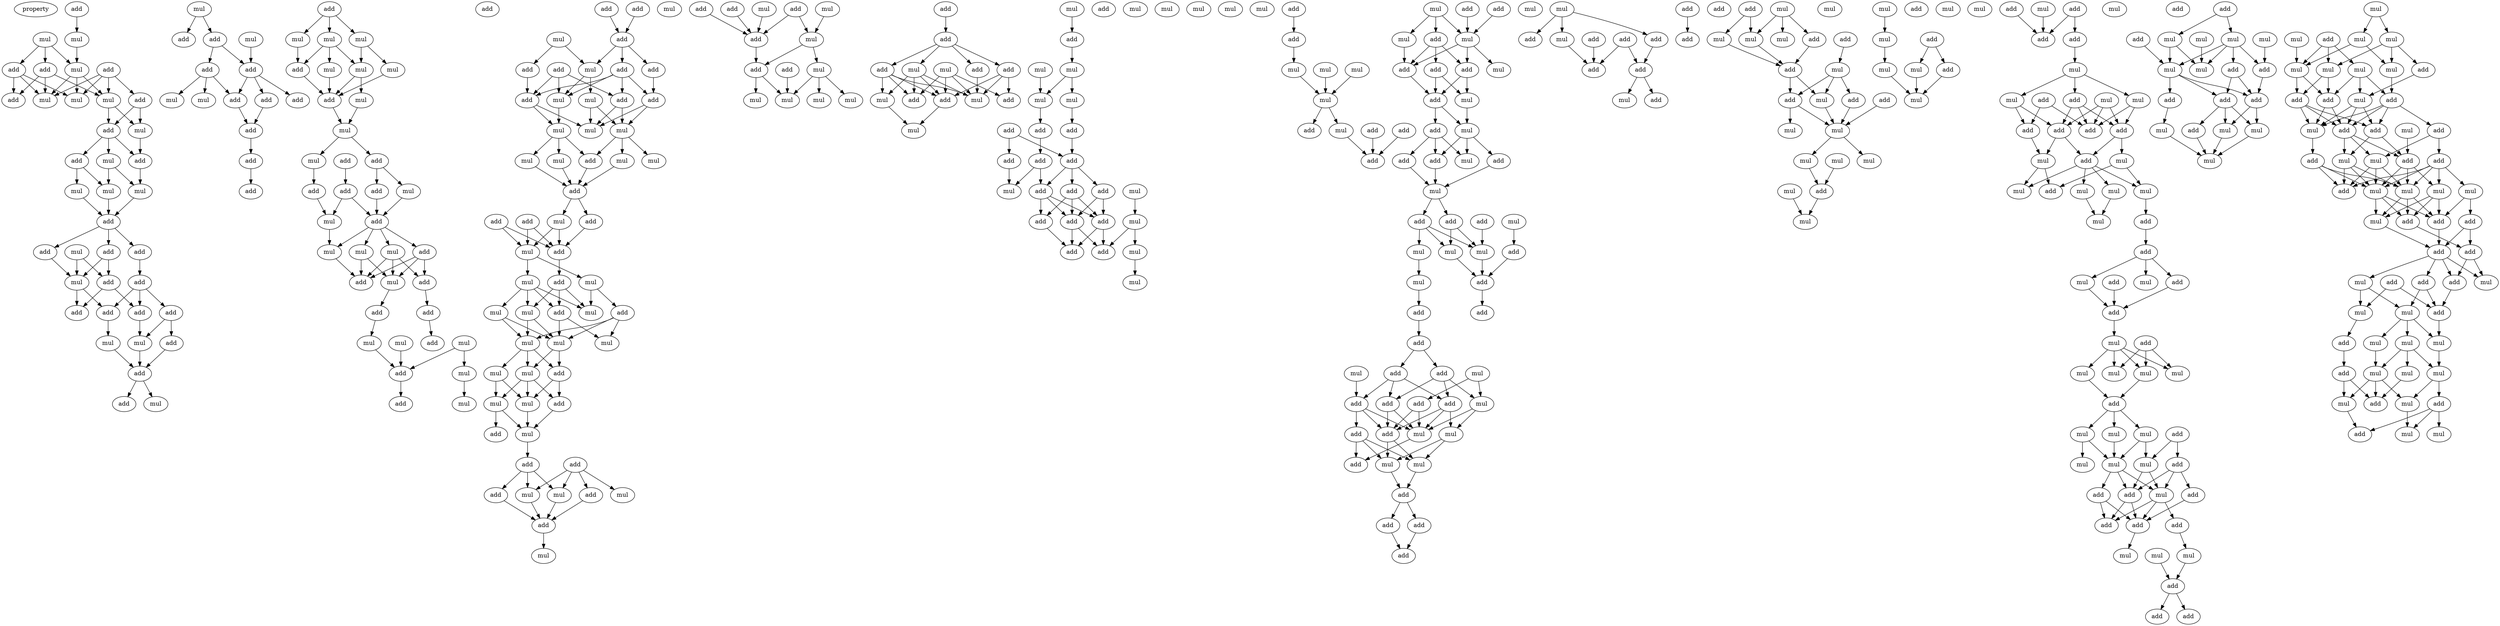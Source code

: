 digraph {
    node [fontcolor=black]
    property [mul=2,lf=1.2]
    0 [ label = add ];
    1 [ label = mul ];
    2 [ label = mul ];
    3 [ label = add ];
    4 [ label = add ];
    5 [ label = mul ];
    6 [ label = add ];
    7 [ label = mul ];
    8 [ label = add ];
    9 [ label = mul ];
    10 [ label = add ];
    11 [ label = mul ];
    12 [ label = add ];
    13 [ label = mul ];
    14 [ label = add ];
    15 [ label = mul ];
    16 [ label = add ];
    17 [ label = mul ];
    18 [ label = mul ];
    19 [ label = mul ];
    20 [ label = add ];
    21 [ label = add ];
    22 [ label = add ];
    23 [ label = add ];
    24 [ label = mul ];
    25 [ label = mul ];
    26 [ label = add ];
    27 [ label = add ];
    28 [ label = add ];
    29 [ label = add ];
    30 [ label = add ];
    31 [ label = add ];
    32 [ label = mul ];
    33 [ label = mul ];
    34 [ label = add ];
    35 [ label = add ];
    36 [ label = add ];
    37 [ label = mul ];
    38 [ label = mul ];
    39 [ label = add ];
    40 [ label = mul ];
    41 [ label = add ];
    42 [ label = add ];
    43 [ label = add ];
    44 [ label = add ];
    45 [ label = mul ];
    46 [ label = mul ];
    47 [ label = add ];
    48 [ label = add ];
    49 [ label = add ];
    50 [ label = add ];
    51 [ label = add ];
    52 [ label = mul ];
    53 [ label = mul ];
    54 [ label = add ];
    55 [ label = mul ];
    56 [ label = mul ];
    57 [ label = add ];
    58 [ label = mul ];
    59 [ label = mul ];
    60 [ label = add ];
    61 [ label = mul ];
    62 [ label = mul ];
    63 [ label = mul ];
    64 [ label = add ];
    65 [ label = add ];
    66 [ label = add ];
    67 [ label = mul ];
    68 [ label = add ];
    69 [ label = add ];
    70 [ label = add ];
    71 [ label = mul ];
    72 [ label = add ];
    73 [ label = add ];
    74 [ label = mul ];
    75 [ label = mul ];
    76 [ label = mul ];
    77 [ label = add ];
    78 [ label = mul ];
    79 [ label = add ];
    80 [ label = add ];
    81 [ label = add ];
    82 [ label = add ];
    83 [ label = mul ];
    84 [ label = mul ];
    85 [ label = mul ];
    86 [ label = mul ];
    87 [ label = add ];
    88 [ label = mul ];
    89 [ label = add ];
    90 [ label = add ];
    91 [ label = add ];
    92 [ label = add ];
    93 [ label = mul ];
    94 [ label = mul ];
    95 [ label = add ];
    96 [ label = add ];
    97 [ label = add ];
    98 [ label = add ];
    99 [ label = add ];
    100 [ label = add ];
    101 [ label = mul ];
    102 [ label = mul ];
    103 [ label = add ];
    104 [ label = mul ];
    105 [ label = mul ];
    106 [ label = mul ];
    107 [ label = mul ];
    108 [ label = mul ];
    109 [ label = add ];
    110 [ label = mul ];
    111 [ label = mul ];
    112 [ label = add ];
    113 [ label = add ];
    114 [ label = mul ];
    115 [ label = add ];
    116 [ label = add ];
    117 [ label = add ];
    118 [ label = mul ];
    119 [ label = mul ];
    120 [ label = add ];
    121 [ label = mul ];
    122 [ label = add ];
    123 [ label = mul ];
    124 [ label = add ];
    125 [ label = mul ];
    126 [ label = mul ];
    127 [ label = mul ];
    128 [ label = mul ];
    129 [ label = mul ];
    130 [ label = mul ];
    131 [ label = add ];
    132 [ label = mul ];
    133 [ label = add ];
    134 [ label = mul ];
    135 [ label = mul ];
    136 [ label = mul ];
    137 [ label = add ];
    138 [ label = add ];
    139 [ label = add ];
    140 [ label = mul ];
    141 [ label = mul ];
    142 [ label = add ];
    143 [ label = mul ];
    144 [ label = add ];
    145 [ label = add ];
    146 [ label = mul ];
    147 [ label = mul ];
    148 [ label = add ];
    149 [ label = mul ];
    150 [ label = add ];
    151 [ label = add ];
    152 [ label = mul ];
    153 [ label = add ];
    154 [ label = mul ];
    155 [ label = mul ];
    156 [ label = add ];
    157 [ label = add ];
    158 [ label = mul ];
    159 [ label = mul ];
    160 [ label = add ];
    161 [ label = mul ];
    162 [ label = mul ];
    163 [ label = add ];
    164 [ label = mul ];
    165 [ label = add ];
    166 [ label = add ];
    167 [ label = mul ];
    168 [ label = add ];
    169 [ label = mul ];
    170 [ label = add ];
    171 [ label = add ];
    172 [ label = add ];
    173 [ label = mul ];
    174 [ label = mul ];
    175 [ label = mul ];
    176 [ label = add ];
    177 [ label = add ];
    178 [ label = mul ];
    179 [ label = mul ];
    180 [ label = mul ];
    181 [ label = mul ];
    182 [ label = mul ];
    183 [ label = mul ];
    184 [ label = add ];
    185 [ label = add ];
    186 [ label = add ];
    187 [ label = add ];
    188 [ label = add ];
    189 [ label = add ];
    190 [ label = add ];
    191 [ label = add ];
    192 [ label = mul ];
    193 [ label = mul ];
    194 [ label = add ];
    195 [ label = add ];
    196 [ label = add ];
    197 [ label = add ];
    198 [ label = mul ];
    199 [ label = add ];
    200 [ label = mul ];
    201 [ label = mul ];
    202 [ label = mul ];
    203 [ label = add ];
    204 [ label = mul ];
    205 [ label = mul ];
    206 [ label = add ];
    207 [ label = add ];
    208 [ label = mul ];
    209 [ label = mul ];
    210 [ label = mul ];
    211 [ label = mul ];
    212 [ label = add ];
    213 [ label = mul ];
    214 [ label = add ];
    215 [ label = add ];
    216 [ label = add ];
    217 [ label = add ];
    218 [ label = add ];
    219 [ label = mul ];
    220 [ label = mul ];
    221 [ label = mul ];
    222 [ label = add ];
    223 [ label = add ];
    224 [ label = add ];
    225 [ label = add ];
    226 [ label = mul ];
    227 [ label = mul ];
    228 [ label = add ];
    229 [ label = add ];
    230 [ label = mul ];
    231 [ label = add ];
    232 [ label = mul ];
    233 [ label = add ];
    234 [ label = add ];
    235 [ label = mul ];
    236 [ label = mul ];
    237 [ label = mul ];
    238 [ label = add ];
    239 [ label = add ];
    240 [ label = add ];
    241 [ label = mul ];
    242 [ label = mul ];
    243 [ label = mul ];
    244 [ label = add ];
    245 [ label = mul ];
    246 [ label = add ];
    247 [ label = add ];
    248 [ label = add ];
    249 [ label = add ];
    250 [ label = add ];
    251 [ label = mul ];
    252 [ label = mul ];
    253 [ label = add ];
    254 [ label = add ];
    255 [ label = add ];
    256 [ label = mul ];
    257 [ label = add ];
    258 [ label = add ];
    259 [ label = add ];
    260 [ label = mul ];
    261 [ label = mul ];
    262 [ label = add ];
    263 [ label = mul ];
    264 [ label = add ];
    265 [ label = mul ];
    266 [ label = add ];
    267 [ label = add ];
    268 [ label = add ];
    269 [ label = add ];
    270 [ label = mul ];
    271 [ label = mul ];
    272 [ label = add ];
    273 [ label = add ];
    274 [ label = add ];
    275 [ label = add ];
    276 [ label = add ];
    277 [ label = add ];
    278 [ label = mul ];
    279 [ label = add ];
    280 [ label = add ];
    281 [ label = add ];
    282 [ label = add ];
    283 [ label = add ];
    284 [ label = mul ];
    285 [ label = mul ];
    286 [ label = add ];
    287 [ label = mul ];
    288 [ label = mul ];
    289 [ label = add ];
    290 [ label = mul ];
    291 [ label = add ];
    292 [ label = add ];
    293 [ label = add ];
    294 [ label = add ];
    295 [ label = mul ];
    296 [ label = mul ];
    297 [ label = mul ];
    298 [ label = mul ];
    299 [ label = mul ];
    300 [ label = mul ];
    301 [ label = mul ];
    302 [ label = add ];
    303 [ label = mul ];
    304 [ label = mul ];
    305 [ label = mul ];
    306 [ label = add ];
    307 [ label = mul ];
    308 [ label = add ];
    309 [ label = mul ];
    310 [ label = add ];
    311 [ label = mul ];
    312 [ label = mul ];
    313 [ label = mul ];
    314 [ label = mul ];
    315 [ label = mul ];
    316 [ label = add ];
    317 [ label = add ];
    318 [ label = mul ];
    319 [ label = add ];
    320 [ label = add ];
    321 [ label = mul ];
    322 [ label = mul ];
    323 [ label = add ];
    324 [ label = mul ];
    325 [ label = mul ];
    326 [ label = add ];
    327 [ label = add ];
    328 [ label = add ];
    329 [ label = add ];
    330 [ label = add ];
    331 [ label = mul ];
    332 [ label = mul ];
    333 [ label = add ];
    334 [ label = add ];
    335 [ label = mul ];
    336 [ label = mul ];
    337 [ label = mul ];
    338 [ label = mul ];
    339 [ label = add ];
    340 [ label = mul ];
    341 [ label = add ];
    342 [ label = add ];
    343 [ label = mul ];
    344 [ label = add ];
    345 [ label = add ];
    346 [ label = mul ];
    347 [ label = add ];
    348 [ label = add ];
    349 [ label = mul ];
    350 [ label = mul ];
    351 [ label = mul ];
    352 [ label = mul ];
    353 [ label = mul ];
    354 [ label = add ];
    355 [ label = mul ];
    356 [ label = mul ];
    357 [ label = mul ];
    358 [ label = add ];
    359 [ label = mul ];
    360 [ label = mul ];
    361 [ label = mul ];
    362 [ label = add ];
    363 [ label = add ];
    364 [ label = add ];
    365 [ label = mul ];
    366 [ label = add ];
    367 [ label = add ];
    368 [ label = add ];
    369 [ label = add ];
    370 [ label = mul ];
    371 [ label = mul ];
    372 [ label = mul ];
    373 [ label = add ];
    374 [ label = add ];
    375 [ label = add ];
    376 [ label = add ];
    377 [ label = add ];
    378 [ label = mul ];
    379 [ label = mul ];
    380 [ label = mul ];
    381 [ label = mul ];
    382 [ label = mul ];
    383 [ label = add ];
    384 [ label = mul ];
    385 [ label = add ];
    386 [ label = add ];
    387 [ label = add ];
    388 [ label = add ];
    389 [ label = add ];
    390 [ label = mul ];
    391 [ label = mul ];
    392 [ label = mul ];
    393 [ label = mul ];
    394 [ label = mul ];
    395 [ label = mul ];
    396 [ label = add ];
    397 [ label = mul ];
    398 [ label = mul ];
    399 [ label = mul ];
    400 [ label = mul ];
    401 [ label = mul ];
    402 [ label = mul ];
    403 [ label = add ];
    404 [ label = add ];
    405 [ label = add ];
    406 [ label = add ];
    407 [ label = mul ];
    408 [ label = add ];
    409 [ label = add ];
    410 [ label = add ];
    411 [ label = mul ];
    412 [ label = mul ];
    413 [ label = mul ];
    414 [ label = add ];
    415 [ label = add ];
    416 [ label = mul ];
    417 [ label = add ];
    418 [ label = mul ];
    419 [ label = mul ];
    420 [ label = add ];
    421 [ label = mul ];
    422 [ label = mul ];
    423 [ label = add ];
    424 [ label = mul ];
    425 [ label = add ];
    426 [ label = add ];
    427 [ label = add ];
    428 [ label = add ];
    429 [ label = add ];
    430 [ label = add ];
    431 [ label = mul ];
    432 [ label = mul ];
    433 [ label = add ];
    434 [ label = add ];
    435 [ label = mul ];
    436 [ label = mul ];
    437 [ label = add ];
    438 [ label = mul ];
    439 [ label = mul ];
    440 [ label = mul ];
    441 [ label = mul ];
    442 [ label = mul ];
    443 [ label = mul ];
    444 [ label = add ];
    445 [ label = mul ];
    446 [ label = add ];
    447 [ label = mul ];
    448 [ label = add ];
    449 [ label = mul ];
    450 [ label = add ];
    451 [ label = mul ];
    0 -> 1 [ name = 0 ];
    1 -> 5 [ name = 1 ];
    2 -> 3 [ name = 2 ];
    2 -> 4 [ name = 3 ];
    2 -> 5 [ name = 4 ];
    3 -> 7 [ name = 5 ];
    3 -> 8 [ name = 6 ];
    3 -> 9 [ name = 7 ];
    4 -> 8 [ name = 8 ];
    4 -> 9 [ name = 9 ];
    4 -> 11 [ name = 10 ];
    5 -> 7 [ name = 11 ];
    5 -> 9 [ name = 12 ];
    5 -> 11 [ name = 13 ];
    6 -> 7 [ name = 14 ];
    6 -> 9 [ name = 15 ];
    6 -> 10 [ name = 16 ];
    6 -> 11 [ name = 17 ];
    10 -> 12 [ name = 18 ];
    10 -> 13 [ name = 19 ];
    11 -> 12 [ name = 20 ];
    11 -> 13 [ name = 21 ];
    12 -> 14 [ name = 22 ];
    12 -> 15 [ name = 23 ];
    12 -> 16 [ name = 24 ];
    13 -> 16 [ name = 25 ];
    14 -> 18 [ name = 26 ];
    14 -> 19 [ name = 27 ];
    15 -> 17 [ name = 28 ];
    15 -> 19 [ name = 29 ];
    16 -> 17 [ name = 30 ];
    17 -> 20 [ name = 31 ];
    18 -> 20 [ name = 32 ];
    19 -> 20 [ name = 33 ];
    20 -> 21 [ name = 34 ];
    20 -> 22 [ name = 35 ];
    20 -> 23 [ name = 36 ];
    21 -> 25 [ name = 37 ];
    21 -> 27 [ name = 38 ];
    22 -> 26 [ name = 39 ];
    23 -> 25 [ name = 40 ];
    24 -> 25 [ name = 41 ];
    24 -> 27 [ name = 42 ];
    25 -> 28 [ name = 43 ];
    25 -> 29 [ name = 44 ];
    26 -> 29 [ name = 45 ];
    26 -> 30 [ name = 46 ];
    26 -> 31 [ name = 47 ];
    27 -> 28 [ name = 48 ];
    27 -> 31 [ name = 49 ];
    29 -> 32 [ name = 50 ];
    30 -> 33 [ name = 51 ];
    30 -> 34 [ name = 52 ];
    31 -> 33 [ name = 53 ];
    32 -> 35 [ name = 54 ];
    33 -> 35 [ name = 55 ];
    34 -> 35 [ name = 56 ];
    35 -> 36 [ name = 57 ];
    35 -> 37 [ name = 58 ];
    38 -> 39 [ name = 59 ];
    38 -> 41 [ name = 60 ];
    40 -> 43 [ name = 61 ];
    41 -> 42 [ name = 62 ];
    41 -> 43 [ name = 63 ];
    42 -> 44 [ name = 64 ];
    42 -> 45 [ name = 65 ];
    42 -> 46 [ name = 66 ];
    43 -> 44 [ name = 67 ];
    43 -> 47 [ name = 68 ];
    43 -> 48 [ name = 69 ];
    44 -> 49 [ name = 70 ];
    47 -> 49 [ name = 71 ];
    49 -> 51 [ name = 72 ];
    50 -> 52 [ name = 73 ];
    50 -> 53 [ name = 74 ];
    50 -> 55 [ name = 75 ];
    51 -> 54 [ name = 76 ];
    52 -> 57 [ name = 77 ];
    53 -> 56 [ name = 78 ];
    53 -> 57 [ name = 79 ];
    53 -> 58 [ name = 80 ];
    55 -> 56 [ name = 81 ];
    55 -> 59 [ name = 82 ];
    56 -> 60 [ name = 83 ];
    56 -> 61 [ name = 84 ];
    57 -> 60 [ name = 85 ];
    58 -> 60 [ name = 86 ];
    59 -> 60 [ name = 87 ];
    60 -> 62 [ name = 88 ];
    61 -> 62 [ name = 89 ];
    62 -> 63 [ name = 90 ];
    62 -> 65 [ name = 91 ];
    63 -> 69 [ name = 92 ];
    64 -> 70 [ name = 93 ];
    65 -> 66 [ name = 94 ];
    65 -> 67 [ name = 95 ];
    66 -> 72 [ name = 96 ];
    67 -> 72 [ name = 97 ];
    69 -> 71 [ name = 98 ];
    70 -> 71 [ name = 99 ];
    70 -> 72 [ name = 100 ];
    71 -> 74 [ name = 101 ];
    72 -> 73 [ name = 102 ];
    72 -> 74 [ name = 103 ];
    72 -> 75 [ name = 104 ];
    72 -> 76 [ name = 105 ];
    73 -> 77 [ name = 106 ];
    73 -> 78 [ name = 107 ];
    73 -> 79 [ name = 108 ];
    74 -> 79 [ name = 109 ];
    75 -> 78 [ name = 110 ];
    75 -> 79 [ name = 111 ];
    76 -> 77 [ name = 112 ];
    76 -> 78 [ name = 113 ];
    76 -> 79 [ name = 114 ];
    77 -> 81 [ name = 115 ];
    78 -> 80 [ name = 116 ];
    80 -> 85 [ name = 117 ];
    81 -> 82 [ name = 118 ];
    83 -> 86 [ name = 119 ];
    83 -> 87 [ name = 120 ];
    84 -> 87 [ name = 121 ];
    85 -> 87 [ name = 122 ];
    86 -> 88 [ name = 123 ];
    87 -> 89 [ name = 124 ];
    90 -> 92 [ name = 125 ];
    91 -> 92 [ name = 126 ];
    92 -> 94 [ name = 127 ];
    92 -> 96 [ name = 128 ];
    92 -> 98 [ name = 129 ];
    93 -> 94 [ name = 130 ];
    93 -> 97 [ name = 131 ];
    94 -> 101 [ name = 132 ];
    94 -> 102 [ name = 133 ];
    95 -> 100 [ name = 134 ];
    95 -> 101 [ name = 135 ];
    95 -> 103 [ name = 136 ];
    96 -> 99 [ name = 137 ];
    96 -> 100 [ name = 138 ];
    96 -> 101 [ name = 139 ];
    96 -> 103 [ name = 140 ];
    97 -> 103 [ name = 141 ];
    98 -> 99 [ name = 142 ];
    99 -> 105 [ name = 143 ];
    99 -> 106 [ name = 144 ];
    100 -> 105 [ name = 145 ];
    100 -> 106 [ name = 146 ];
    101 -> 104 [ name = 147 ];
    102 -> 105 [ name = 148 ];
    102 -> 106 [ name = 149 ];
    103 -> 104 [ name = 150 ];
    103 -> 106 [ name = 151 ];
    104 -> 107 [ name = 152 ];
    104 -> 109 [ name = 153 ];
    104 -> 110 [ name = 154 ];
    105 -> 108 [ name = 155 ];
    105 -> 109 [ name = 156 ];
    105 -> 111 [ name = 157 ];
    107 -> 112 [ name = 158 ];
    109 -> 112 [ name = 159 ];
    110 -> 112 [ name = 160 ];
    111 -> 112 [ name = 161 ];
    112 -> 114 [ name = 162 ];
    112 -> 115 [ name = 163 ];
    113 -> 117 [ name = 164 ];
    113 -> 118 [ name = 165 ];
    114 -> 117 [ name = 166 ];
    114 -> 118 [ name = 167 ];
    115 -> 117 [ name = 168 ];
    116 -> 117 [ name = 169 ];
    116 -> 118 [ name = 170 ];
    117 -> 120 [ name = 171 ];
    118 -> 119 [ name = 172 ];
    118 -> 121 [ name = 173 ];
    119 -> 122 [ name = 174 ];
    119 -> 125 [ name = 175 ];
    120 -> 124 [ name = 176 ];
    120 -> 125 [ name = 177 ];
    120 -> 126 [ name = 178 ];
    121 -> 123 [ name = 179 ];
    121 -> 124 [ name = 180 ];
    121 -> 125 [ name = 181 ];
    121 -> 126 [ name = 182 ];
    122 -> 127 [ name = 183 ];
    122 -> 128 [ name = 184 ];
    122 -> 129 [ name = 185 ];
    123 -> 127 [ name = 186 ];
    123 -> 129 [ name = 187 ];
    124 -> 128 [ name = 188 ];
    124 -> 129 [ name = 189 ];
    126 -> 127 [ name = 190 ];
    126 -> 129 [ name = 191 ];
    127 -> 130 [ name = 192 ];
    127 -> 131 [ name = 193 ];
    127 -> 132 [ name = 194 ];
    129 -> 131 [ name = 195 ];
    129 -> 132 [ name = 196 ];
    130 -> 134 [ name = 197 ];
    130 -> 135 [ name = 198 ];
    131 -> 133 [ name = 199 ];
    131 -> 134 [ name = 200 ];
    132 -> 133 [ name = 201 ];
    132 -> 134 [ name = 202 ];
    132 -> 135 [ name = 203 ];
    133 -> 136 [ name = 204 ];
    134 -> 136 [ name = 205 ];
    135 -> 136 [ name = 206 ];
    135 -> 137 [ name = 207 ];
    136 -> 138 [ name = 208 ];
    138 -> 141 [ name = 209 ];
    138 -> 142 [ name = 210 ];
    138 -> 143 [ name = 211 ];
    139 -> 140 [ name = 212 ];
    139 -> 141 [ name = 213 ];
    139 -> 143 [ name = 214 ];
    139 -> 144 [ name = 215 ];
    141 -> 145 [ name = 216 ];
    142 -> 145 [ name = 217 ];
    143 -> 145 [ name = 218 ];
    144 -> 145 [ name = 219 ];
    145 -> 146 [ name = 220 ];
    148 -> 153 [ name = 221 ];
    149 -> 154 [ name = 222 ];
    150 -> 153 [ name = 223 ];
    151 -> 153 [ name = 224 ];
    151 -> 154 [ name = 225 ];
    152 -> 153 [ name = 226 ];
    153 -> 156 [ name = 227 ];
    154 -> 155 [ name = 228 ];
    154 -> 156 [ name = 229 ];
    155 -> 159 [ name = 230 ];
    155 -> 161 [ name = 231 ];
    155 -> 162 [ name = 232 ];
    156 -> 158 [ name = 233 ];
    156 -> 161 [ name = 234 ];
    157 -> 161 [ name = 235 ];
    160 -> 163 [ name = 236 ];
    163 -> 165 [ name = 237 ];
    163 -> 166 [ name = 238 ];
    163 -> 167 [ name = 239 ];
    163 -> 168 [ name = 240 ];
    164 -> 169 [ name = 241 ];
    164 -> 170 [ name = 242 ];
    164 -> 171 [ name = 243 ];
    164 -> 172 [ name = 244 ];
    165 -> 169 [ name = 245 ];
    165 -> 170 [ name = 246 ];
    165 -> 172 [ name = 247 ];
    166 -> 169 [ name = 248 ];
    166 -> 171 [ name = 249 ];
    166 -> 172 [ name = 250 ];
    166 -> 173 [ name = 251 ];
    167 -> 169 [ name = 252 ];
    167 -> 171 [ name = 253 ];
    167 -> 172 [ name = 254 ];
    167 -> 173 [ name = 255 ];
    168 -> 169 [ name = 256 ];
    172 -> 174 [ name = 257 ];
    173 -> 174 [ name = 258 ];
    175 -> 176 [ name = 259 ];
    176 -> 181 [ name = 260 ];
    178 -> 183 [ name = 261 ];
    181 -> 182 [ name = 262 ];
    181 -> 183 [ name = 263 ];
    182 -> 184 [ name = 264 ];
    183 -> 185 [ name = 265 ];
    184 -> 189 [ name = 266 ];
    185 -> 187 [ name = 267 ];
    186 -> 188 [ name = 268 ];
    186 -> 189 [ name = 269 ];
    187 -> 190 [ name = 270 ];
    187 -> 193 [ name = 271 ];
    188 -> 193 [ name = 272 ];
    189 -> 190 [ name = 273 ];
    189 -> 191 [ name = 274 ];
    189 -> 194 [ name = 275 ];
    190 -> 195 [ name = 276 ];
    190 -> 196 [ name = 277 ];
    190 -> 197 [ name = 278 ];
    191 -> 195 [ name = 279 ];
    191 -> 196 [ name = 280 ];
    191 -> 197 [ name = 281 ];
    192 -> 198 [ name = 282 ];
    194 -> 195 [ name = 283 ];
    194 -> 197 [ name = 284 ];
    195 -> 199 [ name = 285 ];
    195 -> 203 [ name = 286 ];
    196 -> 199 [ name = 287 ];
    197 -> 199 [ name = 288 ];
    197 -> 203 [ name = 289 ];
    198 -> 202 [ name = 290 ];
    198 -> 203 [ name = 291 ];
    202 -> 204 [ name = 292 ];
    206 -> 207 [ name = 293 ];
    207 -> 210 [ name = 294 ];
    208 -> 211 [ name = 295 ];
    209 -> 211 [ name = 296 ];
    210 -> 211 [ name = 297 ];
    211 -> 212 [ name = 298 ];
    211 -> 213 [ name = 299 ];
    213 -> 216 [ name = 300 ];
    214 -> 216 [ name = 301 ];
    215 -> 216 [ name = 302 ];
    217 -> 221 [ name = 303 ];
    218 -> 221 [ name = 304 ];
    219 -> 220 [ name = 305 ];
    219 -> 221 [ name = 306 ];
    219 -> 222 [ name = 307 ];
    220 -> 224 [ name = 308 ];
    221 -> 224 [ name = 309 ];
    221 -> 225 [ name = 310 ];
    221 -> 226 [ name = 311 ];
    222 -> 223 [ name = 312 ];
    222 -> 224 [ name = 313 ];
    222 -> 225 [ name = 314 ];
    223 -> 227 [ name = 315 ];
    223 -> 228 [ name = 316 ];
    224 -> 228 [ name = 317 ];
    225 -> 227 [ name = 318 ];
    225 -> 228 [ name = 319 ];
    227 -> 230 [ name = 320 ];
    228 -> 229 [ name = 321 ];
    228 -> 230 [ name = 322 ];
    229 -> 231 [ name = 323 ];
    229 -> 232 [ name = 324 ];
    229 -> 234 [ name = 325 ];
    230 -> 232 [ name = 326 ];
    230 -> 233 [ name = 327 ];
    230 -> 234 [ name = 328 ];
    231 -> 235 [ name = 329 ];
    233 -> 235 [ name = 330 ];
    234 -> 235 [ name = 331 ];
    235 -> 238 [ name = 332 ];
    235 -> 239 [ name = 333 ];
    236 -> 244 [ name = 334 ];
    238 -> 241 [ name = 335 ];
    238 -> 242 [ name = 336 ];
    238 -> 243 [ name = 337 ];
    239 -> 242 [ name = 338 ];
    239 -> 243 [ name = 339 ];
    240 -> 242 [ name = 340 ];
    241 -> 245 [ name = 341 ];
    242 -> 246 [ name = 342 ];
    243 -> 246 [ name = 343 ];
    244 -> 246 [ name = 344 ];
    245 -> 248 [ name = 345 ];
    246 -> 247 [ name = 346 ];
    248 -> 249 [ name = 347 ];
    249 -> 250 [ name = 348 ];
    249 -> 253 [ name = 349 ];
    250 -> 254 [ name = 350 ];
    250 -> 255 [ name = 351 ];
    250 -> 258 [ name = 352 ];
    251 -> 256 [ name = 353 ];
    251 -> 257 [ name = 354 ];
    252 -> 254 [ name = 355 ];
    253 -> 255 [ name = 356 ];
    253 -> 256 [ name = 357 ];
    253 -> 258 [ name = 358 ];
    254 -> 259 [ name = 359 ];
    254 -> 261 [ name = 360 ];
    254 -> 262 [ name = 361 ];
    255 -> 259 [ name = 362 ];
    255 -> 261 [ name = 363 ];
    256 -> 260 [ name = 364 ];
    256 -> 261 [ name = 365 ];
    257 -> 259 [ name = 366 ];
    257 -> 261 [ name = 367 ];
    258 -> 259 [ name = 368 ];
    258 -> 260 [ name = 369 ];
    258 -> 261 [ name = 370 ];
    259 -> 263 [ name = 371 ];
    259 -> 265 [ name = 372 ];
    260 -> 263 [ name = 373 ];
    260 -> 265 [ name = 374 ];
    261 -> 264 [ name = 375 ];
    262 -> 263 [ name = 376 ];
    262 -> 264 [ name = 377 ];
    262 -> 265 [ name = 378 ];
    263 -> 266 [ name = 379 ];
    265 -> 266 [ name = 380 ];
    266 -> 267 [ name = 381 ];
    266 -> 268 [ name = 382 ];
    267 -> 269 [ name = 383 ];
    268 -> 269 [ name = 384 ];
    270 -> 271 [ name = 385 ];
    270 -> 273 [ name = 386 ];
    270 -> 274 [ name = 387 ];
    271 -> 277 [ name = 388 ];
    272 -> 277 [ name = 389 ];
    273 -> 276 [ name = 390 ];
    275 -> 276 [ name = 391 ];
    275 -> 277 [ name = 392 ];
    276 -> 278 [ name = 393 ];
    276 -> 279 [ name = 394 ];
    280 -> 282 [ name = 395 ];
    283 -> 287 [ name = 396 ];
    283 -> 288 [ name = 397 ];
    284 -> 285 [ name = 398 ];
    284 -> 286 [ name = 399 ];
    284 -> 287 [ name = 400 ];
    286 -> 291 [ name = 401 ];
    287 -> 291 [ name = 402 ];
    288 -> 291 [ name = 403 ];
    289 -> 290 [ name = 404 ];
    290 -> 292 [ name = 405 ];
    290 -> 293 [ name = 406 ];
    290 -> 295 [ name = 407 ];
    291 -> 293 [ name = 408 ];
    291 -> 295 [ name = 409 ];
    292 -> 297 [ name = 410 ];
    293 -> 296 [ name = 411 ];
    293 -> 297 [ name = 412 ];
    294 -> 297 [ name = 413 ];
    295 -> 297 [ name = 414 ];
    297 -> 299 [ name = 415 ];
    297 -> 300 [ name = 416 ];
    298 -> 302 [ name = 417 ];
    299 -> 302 [ name = 418 ];
    301 -> 304 [ name = 419 ];
    302 -> 304 [ name = 420 ];
    305 -> 307 [ name = 421 ];
    306 -> 309 [ name = 422 ];
    306 -> 310 [ name = 423 ];
    307 -> 312 [ name = 424 ];
    309 -> 313 [ name = 425 ];
    310 -> 313 [ name = 426 ];
    312 -> 313 [ name = 427 ];
    315 -> 319 [ name = 428 ];
    316 -> 319 [ name = 429 ];
    317 -> 319 [ name = 430 ];
    317 -> 320 [ name = 431 ];
    320 -> 321 [ name = 432 ];
    321 -> 322 [ name = 433 ];
    321 -> 325 [ name = 434 ];
    321 -> 326 [ name = 435 ];
    322 -> 327 [ name = 436 ];
    322 -> 329 [ name = 437 ];
    323 -> 328 [ name = 438 ];
    323 -> 329 [ name = 439 ];
    324 -> 327 [ name = 440 ];
    324 -> 328 [ name = 441 ];
    324 -> 330 [ name = 442 ];
    325 -> 328 [ name = 443 ];
    325 -> 330 [ name = 444 ];
    326 -> 327 [ name = 445 ];
    326 -> 328 [ name = 446 ];
    326 -> 330 [ name = 447 ];
    327 -> 332 [ name = 448 ];
    327 -> 333 [ name = 449 ];
    329 -> 332 [ name = 450 ];
    330 -> 331 [ name = 451 ];
    330 -> 333 [ name = 452 ];
    331 -> 334 [ name = 453 ];
    331 -> 338 [ name = 454 ];
    332 -> 334 [ name = 455 ];
    332 -> 336 [ name = 456 ];
    333 -> 335 [ name = 457 ];
    333 -> 336 [ name = 458 ];
    333 -> 337 [ name = 459 ];
    333 -> 338 [ name = 460 ];
    335 -> 340 [ name = 461 ];
    337 -> 340 [ name = 462 ];
    338 -> 339 [ name = 463 ];
    339 -> 341 [ name = 464 ];
    341 -> 343 [ name = 465 ];
    341 -> 344 [ name = 466 ];
    341 -> 346 [ name = 467 ];
    344 -> 347 [ name = 468 ];
    345 -> 347 [ name = 469 ];
    346 -> 347 [ name = 470 ];
    347 -> 349 [ name = 471 ];
    348 -> 350 [ name = 472 ];
    348 -> 352 [ name = 473 ];
    348 -> 353 [ name = 474 ];
    349 -> 350 [ name = 475 ];
    349 -> 351 [ name = 476 ];
    349 -> 352 [ name = 477 ];
    349 -> 353 [ name = 478 ];
    351 -> 354 [ name = 479 ];
    353 -> 354 [ name = 480 ];
    354 -> 355 [ name = 481 ];
    354 -> 356 [ name = 482 ];
    354 -> 357 [ name = 483 ];
    355 -> 359 [ name = 484 ];
    355 -> 360 [ name = 485 ];
    356 -> 359 [ name = 486 ];
    356 -> 361 [ name = 487 ];
    357 -> 359 [ name = 488 ];
    358 -> 361 [ name = 489 ];
    358 -> 362 [ name = 490 ];
    359 -> 363 [ name = 491 ];
    359 -> 365 [ name = 492 ];
    359 -> 366 [ name = 493 ];
    361 -> 363 [ name = 494 ];
    361 -> 365 [ name = 495 ];
    362 -> 363 [ name = 496 ];
    362 -> 364 [ name = 497 ];
    362 -> 365 [ name = 498 ];
    363 -> 368 [ name = 499 ];
    363 -> 369 [ name = 500 ];
    364 -> 368 [ name = 501 ];
    365 -> 367 [ name = 502 ];
    365 -> 368 [ name = 503 ];
    365 -> 369 [ name = 504 ];
    366 -> 368 [ name = 505 ];
    366 -> 369 [ name = 506 ];
    367 -> 370 [ name = 507 ];
    368 -> 371 [ name = 508 ];
    370 -> 373 [ name = 509 ];
    372 -> 373 [ name = 510 ];
    373 -> 374 [ name = 511 ];
    373 -> 375 [ name = 512 ];
    376 -> 380 [ name = 513 ];
    376 -> 381 [ name = 514 ];
    377 -> 382 [ name = 515 ];
    378 -> 384 [ name = 516 ];
    379 -> 383 [ name = 517 ];
    380 -> 382 [ name = 518 ];
    380 -> 384 [ name = 519 ];
    381 -> 382 [ name = 520 ];
    381 -> 383 [ name = 521 ];
    381 -> 384 [ name = 522 ];
    381 -> 385 [ name = 523 ];
    382 -> 386 [ name = 524 ];
    382 -> 387 [ name = 525 ];
    382 -> 388 [ name = 526 ];
    383 -> 388 [ name = 527 ];
    385 -> 386 [ name = 528 ];
    385 -> 388 [ name = 529 ];
    386 -> 389 [ name = 530 ];
    386 -> 390 [ name = 531 ];
    386 -> 392 [ name = 532 ];
    387 -> 391 [ name = 533 ];
    388 -> 390 [ name = 534 ];
    388 -> 392 [ name = 535 ];
    389 -> 393 [ name = 536 ];
    390 -> 393 [ name = 537 ];
    391 -> 393 [ name = 538 ];
    392 -> 393 [ name = 539 ];
    394 -> 397 [ name = 540 ];
    394 -> 398 [ name = 541 ];
    395 -> 400 [ name = 542 ];
    396 -> 399 [ name = 543 ];
    396 -> 400 [ name = 544 ];
    396 -> 402 [ name = 545 ];
    397 -> 401 [ name = 546 ];
    397 -> 402 [ name = 547 ];
    397 -> 403 [ name = 548 ];
    398 -> 400 [ name = 549 ];
    398 -> 401 [ name = 550 ];
    399 -> 404 [ name = 551 ];
    399 -> 406 [ name = 552 ];
    399 -> 407 [ name = 553 ];
    400 -> 405 [ name = 554 ];
    400 -> 406 [ name = 555 ];
    401 -> 404 [ name = 556 ];
    402 -> 405 [ name = 557 ];
    402 -> 406 [ name = 558 ];
    403 -> 407 [ name = 559 ];
    404 -> 408 [ name = 560 ];
    404 -> 409 [ name = 561 ];
    404 -> 410 [ name = 562 ];
    404 -> 412 [ name = 563 ];
    405 -> 409 [ name = 564 ];
    405 -> 410 [ name = 565 ];
    405 -> 412 [ name = 566 ];
    406 -> 410 [ name = 567 ];
    406 -> 412 [ name = 568 ];
    407 -> 409 [ name = 569 ];
    407 -> 410 [ name = 570 ];
    407 -> 412 [ name = 571 ];
    408 -> 414 [ name = 572 ];
    408 -> 416 [ name = 573 ];
    409 -> 413 [ name = 574 ];
    409 -> 415 [ name = 575 ];
    410 -> 413 [ name = 576 ];
    410 -> 415 [ name = 577 ];
    410 -> 416 [ name = 578 ];
    411 -> 415 [ name = 579 ];
    412 -> 417 [ name = 580 ];
    413 -> 418 [ name = 581 ];
    413 -> 419 [ name = 582 ];
    413 -> 420 [ name = 583 ];
    414 -> 418 [ name = 584 ];
    414 -> 419 [ name = 585 ];
    414 -> 420 [ name = 586 ];
    414 -> 421 [ name = 587 ];
    414 -> 422 [ name = 588 ];
    415 -> 418 [ name = 589 ];
    415 -> 419 [ name = 590 ];
    415 -> 421 [ name = 591 ];
    416 -> 418 [ name = 592 ];
    416 -> 419 [ name = 593 ];
    416 -> 420 [ name = 594 ];
    417 -> 418 [ name = 595 ];
    417 -> 419 [ name = 596 ];
    417 -> 420 [ name = 597 ];
    418 -> 424 [ name = 598 ];
    418 -> 425 [ name = 599 ];
    418 -> 426 [ name = 600 ];
    419 -> 424 [ name = 601 ];
    419 -> 425 [ name = 602 ];
    419 -> 426 [ name = 603 ];
    421 -> 424 [ name = 604 ];
    421 -> 425 [ name = 605 ];
    421 -> 426 [ name = 606 ];
    422 -> 423 [ name = 607 ];
    422 -> 426 [ name = 608 ];
    423 -> 427 [ name = 609 ];
    423 -> 428 [ name = 610 ];
    424 -> 428 [ name = 611 ];
    425 -> 427 [ name = 612 ];
    426 -> 428 [ name = 613 ];
    427 -> 429 [ name = 614 ];
    427 -> 432 [ name = 615 ];
    428 -> 429 [ name = 616 ];
    428 -> 430 [ name = 617 ];
    428 -> 431 [ name = 618 ];
    428 -> 432 [ name = 619 ];
    429 -> 434 [ name = 620 ];
    430 -> 434 [ name = 621 ];
    430 -> 436 [ name = 622 ];
    431 -> 435 [ name = 623 ];
    431 -> 436 [ name = 624 ];
    433 -> 434 [ name = 625 ];
    433 -> 435 [ name = 626 ];
    434 -> 440 [ name = 627 ];
    435 -> 437 [ name = 628 ];
    436 -> 438 [ name = 629 ];
    436 -> 439 [ name = 630 ];
    436 -> 440 [ name = 631 ];
    437 -> 444 [ name = 632 ];
    438 -> 441 [ name = 633 ];
    438 -> 442 [ name = 634 ];
    438 -> 443 [ name = 635 ];
    439 -> 442 [ name = 636 ];
    440 -> 443 [ name = 637 ];
    441 -> 448 [ name = 638 ];
    442 -> 445 [ name = 639 ];
    442 -> 447 [ name = 640 ];
    442 -> 448 [ name = 641 ];
    443 -> 446 [ name = 642 ];
    443 -> 447 [ name = 643 ];
    444 -> 445 [ name = 644 ];
    444 -> 448 [ name = 645 ];
    445 -> 450 [ name = 646 ];
    446 -> 449 [ name = 647 ];
    446 -> 450 [ name = 648 ];
    446 -> 451 [ name = 649 ];
    447 -> 451 [ name = 650 ];
}
